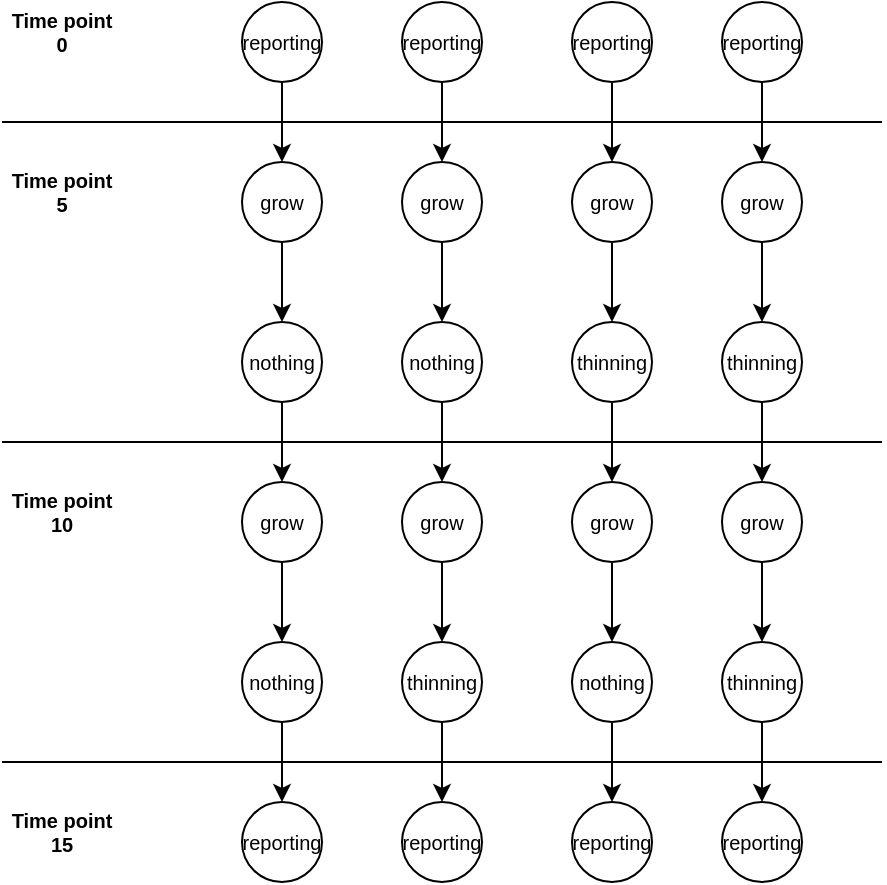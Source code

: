 <mxfile version="16.1.2" type="device"><diagram id="RJwxZFsEJczWpkHieSgf" name="Page-1"><mxGraphModel dx="1102" dy="865" grid="1" gridSize="10" guides="1" tooltips="1" connect="1" arrows="1" fold="1" page="1" pageScale="1" pageWidth="850" pageHeight="1100" math="0" shadow="0"><root><mxCell id="0"/><mxCell id="1" parent="0"/><mxCell id="HszqTKQb1LKu5qHj1FpW-31" style="edgeStyle=orthogonalEdgeStyle;rounded=0;orthogonalLoop=1;jettySize=auto;html=1;fontSize=10;" parent="1" source="HszqTKQb1LKu5qHj1FpW-1" target="HszqTKQb1LKu5qHj1FpW-9" edge="1"><mxGeometry relative="1" as="geometry"/></mxCell><mxCell id="HszqTKQb1LKu5qHj1FpW-1" value="grow" style="ellipse;whiteSpace=wrap;html=1;aspect=fixed;fontSize=10;" parent="1" vertex="1"><mxGeometry x="240" y="200" width="40" height="40" as="geometry"/></mxCell><mxCell id="HszqTKQb1LKu5qHj1FpW-22" style="edgeStyle=orthogonalEdgeStyle;rounded=0;orthogonalLoop=1;jettySize=auto;html=1;exitX=0.5;exitY=1;exitDx=0;exitDy=0;fontSize=10;" parent="1" source="HszqTKQb1LKu5qHj1FpW-9" target="HszqTKQb1LKu5qHj1FpW-12" edge="1"><mxGeometry relative="1" as="geometry"/></mxCell><mxCell id="HszqTKQb1LKu5qHj1FpW-9" value="nothing" style="ellipse;whiteSpace=wrap;html=1;aspect=fixed;fontSize=10;" parent="1" vertex="1"><mxGeometry x="240" y="280" width="40" height="40" as="geometry"/></mxCell><mxCell id="HszqTKQb1LKu5qHj1FpW-17" style="edgeStyle=orthogonalEdgeStyle;rounded=0;orthogonalLoop=1;jettySize=auto;html=1;fontSize=10;" parent="1" source="HszqTKQb1LKu5qHj1FpW-12" target="HszqTKQb1LKu5qHj1FpW-16" edge="1"><mxGeometry relative="1" as="geometry"/></mxCell><mxCell id="HszqTKQb1LKu5qHj1FpW-12" value="grow" style="ellipse;whiteSpace=wrap;html=1;aspect=fixed;fontSize=10;" parent="1" vertex="1"><mxGeometry x="240" y="360" width="40" height="40" as="geometry"/></mxCell><mxCell id="HszqTKQb1LKu5qHj1FpW-27" style="edgeStyle=orthogonalEdgeStyle;rounded=0;orthogonalLoop=1;jettySize=auto;html=1;exitX=0.5;exitY=1;exitDx=0;exitDy=0;fontSize=10;" parent="1" source="HszqTKQb1LKu5qHj1FpW-16" target="HszqTKQb1LKu5qHj1FpW-23" edge="1"><mxGeometry relative="1" as="geometry"/></mxCell><mxCell id="HszqTKQb1LKu5qHj1FpW-16" value="nothing" style="ellipse;whiteSpace=wrap;html=1;aspect=fixed;fontSize=10;" parent="1" vertex="1"><mxGeometry x="240" y="440" width="40" height="40" as="geometry"/></mxCell><mxCell id="HszqTKQb1LKu5qHj1FpW-23" value="reporting" style="ellipse;whiteSpace=wrap;html=1;aspect=fixed;fontSize=10;" parent="1" vertex="1"><mxGeometry x="240" y="520" width="40" height="40" as="geometry"/></mxCell><mxCell id="HszqTKQb1LKu5qHj1FpW-34" style="edgeStyle=orthogonalEdgeStyle;rounded=0;orthogonalLoop=1;jettySize=auto;html=1;exitX=0.5;exitY=1;exitDx=0;exitDy=0;fontSize=10;" parent="1" source="HszqTKQb1LKu5qHj1FpW-33" target="HszqTKQb1LKu5qHj1FpW-1" edge="1"><mxGeometry relative="1" as="geometry"/></mxCell><mxCell id="HszqTKQb1LKu5qHj1FpW-33" value="reporting" style="ellipse;whiteSpace=wrap;html=1;aspect=fixed;fontSize=10;" parent="1" vertex="1"><mxGeometry x="240" y="120" width="40" height="40" as="geometry"/></mxCell><mxCell id="HszqTKQb1LKu5qHj1FpW-35" value="" style="endArrow=none;html=1;rounded=0;fontSize=10;" parent="1" edge="1"><mxGeometry width="50" height="50" relative="1" as="geometry"><mxPoint x="120" y="180" as="sourcePoint"/><mxPoint x="560" y="180" as="targetPoint"/></mxGeometry></mxCell><mxCell id="HszqTKQb1LKu5qHj1FpW-36" value="" style="endArrow=none;html=1;rounded=0;fontSize=10;" parent="1" edge="1"><mxGeometry width="50" height="50" relative="1" as="geometry"><mxPoint x="120" y="340" as="sourcePoint"/><mxPoint x="560" y="340" as="targetPoint"/></mxGeometry></mxCell><mxCell id="HszqTKQb1LKu5qHj1FpW-37" value="" style="endArrow=none;html=1;rounded=0;fontSize=10;" parent="1" edge="1"><mxGeometry width="50" height="50" relative="1" as="geometry"><mxPoint x="120" y="500" as="sourcePoint"/><mxPoint x="560" y="500" as="targetPoint"/></mxGeometry></mxCell><mxCell id="HszqTKQb1LKu5qHj1FpW-38" value="Time point&lt;br&gt;0" style="text;html=1;strokeColor=none;fillColor=none;align=center;verticalAlign=middle;whiteSpace=wrap;rounded=0;fontSize=10;fontStyle=1" parent="1" vertex="1"><mxGeometry x="120" y="120" width="60" height="30" as="geometry"/></mxCell><mxCell id="HszqTKQb1LKu5qHj1FpW-39" value="Time point&lt;br&gt;5" style="text;html=1;strokeColor=none;fillColor=none;align=center;verticalAlign=middle;whiteSpace=wrap;rounded=0;fontSize=10;fontStyle=1" parent="1" vertex="1"><mxGeometry x="120" y="200" width="60" height="30" as="geometry"/></mxCell><mxCell id="HszqTKQb1LKu5qHj1FpW-40" value="Time point 10" style="text;html=1;strokeColor=none;fillColor=none;align=center;verticalAlign=middle;whiteSpace=wrap;rounded=0;fontSize=10;fontStyle=1" parent="1" vertex="1"><mxGeometry x="120" y="360" width="60" height="30" as="geometry"/></mxCell><mxCell id="HszqTKQb1LKu5qHj1FpW-41" value="Time point&lt;br&gt;15" style="text;html=1;strokeColor=none;fillColor=none;align=center;verticalAlign=middle;whiteSpace=wrap;rounded=0;fontSize=10;fontStyle=1" parent="1" vertex="1"><mxGeometry x="120" y="520" width="60" height="30" as="geometry"/></mxCell><mxCell id="HszqTKQb1LKu5qHj1FpW-77" style="edgeStyle=orthogonalEdgeStyle;rounded=0;orthogonalLoop=1;jettySize=auto;html=1;fontSize=10;" parent="1" source="HszqTKQb1LKu5qHj1FpW-78" target="HszqTKQb1LKu5qHj1FpW-80" edge="1"><mxGeometry relative="1" as="geometry"/></mxCell><mxCell id="HszqTKQb1LKu5qHj1FpW-78" value="grow" style="ellipse;whiteSpace=wrap;html=1;aspect=fixed;fontSize=10;" parent="1" vertex="1"><mxGeometry x="320" y="200" width="40" height="40" as="geometry"/></mxCell><mxCell id="HszqTKQb1LKu5qHj1FpW-79" style="edgeStyle=orthogonalEdgeStyle;rounded=0;orthogonalLoop=1;jettySize=auto;html=1;exitX=0.5;exitY=1;exitDx=0;exitDy=0;fontSize=10;" parent="1" source="HszqTKQb1LKu5qHj1FpW-80" target="HszqTKQb1LKu5qHj1FpW-82" edge="1"><mxGeometry relative="1" as="geometry"/></mxCell><mxCell id="HszqTKQb1LKu5qHj1FpW-80" value="nothing" style="ellipse;whiteSpace=wrap;html=1;aspect=fixed;fontSize=10;" parent="1" vertex="1"><mxGeometry x="320" y="280" width="40" height="40" as="geometry"/></mxCell><mxCell id="HszqTKQb1LKu5qHj1FpW-81" style="edgeStyle=orthogonalEdgeStyle;rounded=0;orthogonalLoop=1;jettySize=auto;html=1;fontSize=10;" parent="1" source="HszqTKQb1LKu5qHj1FpW-82" target="HszqTKQb1LKu5qHj1FpW-84" edge="1"><mxGeometry relative="1" as="geometry"/></mxCell><mxCell id="HszqTKQb1LKu5qHj1FpW-82" value="grow" style="ellipse;whiteSpace=wrap;html=1;aspect=fixed;fontSize=10;" parent="1" vertex="1"><mxGeometry x="320" y="360" width="40" height="40" as="geometry"/></mxCell><mxCell id="HszqTKQb1LKu5qHj1FpW-83" style="edgeStyle=orthogonalEdgeStyle;rounded=0;orthogonalLoop=1;jettySize=auto;html=1;exitX=0.5;exitY=1;exitDx=0;exitDy=0;fontSize=10;" parent="1" source="HszqTKQb1LKu5qHj1FpW-84" target="HszqTKQb1LKu5qHj1FpW-85" edge="1"><mxGeometry relative="1" as="geometry"/></mxCell><mxCell id="HszqTKQb1LKu5qHj1FpW-84" value="thinning" style="ellipse;whiteSpace=wrap;html=1;aspect=fixed;fontSize=10;" parent="1" vertex="1"><mxGeometry x="320" y="440" width="40" height="40" as="geometry"/></mxCell><mxCell id="HszqTKQb1LKu5qHj1FpW-85" value="reporting" style="ellipse;whiteSpace=wrap;html=1;aspect=fixed;fontSize=10;" parent="1" vertex="1"><mxGeometry x="320" y="520" width="40" height="40" as="geometry"/></mxCell><mxCell id="HszqTKQb1LKu5qHj1FpW-86" style="edgeStyle=orthogonalEdgeStyle;rounded=0;orthogonalLoop=1;jettySize=auto;html=1;exitX=0.5;exitY=1;exitDx=0;exitDy=0;fontSize=10;" parent="1" source="HszqTKQb1LKu5qHj1FpW-87" target="HszqTKQb1LKu5qHj1FpW-78" edge="1"><mxGeometry relative="1" as="geometry"/></mxCell><mxCell id="HszqTKQb1LKu5qHj1FpW-87" value="reporting" style="ellipse;whiteSpace=wrap;html=1;aspect=fixed;fontSize=10;" parent="1" vertex="1"><mxGeometry x="320" y="120" width="40" height="40" as="geometry"/></mxCell><mxCell id="HszqTKQb1LKu5qHj1FpW-88" style="edgeStyle=orthogonalEdgeStyle;rounded=0;orthogonalLoop=1;jettySize=auto;html=1;fontSize=10;" parent="1" source="HszqTKQb1LKu5qHj1FpW-89" target="HszqTKQb1LKu5qHj1FpW-91" edge="1"><mxGeometry relative="1" as="geometry"/></mxCell><mxCell id="HszqTKQb1LKu5qHj1FpW-89" value="grow" style="ellipse;whiteSpace=wrap;html=1;aspect=fixed;fontSize=10;" parent="1" vertex="1"><mxGeometry x="405" y="200" width="40" height="40" as="geometry"/></mxCell><mxCell id="HszqTKQb1LKu5qHj1FpW-90" style="edgeStyle=orthogonalEdgeStyle;rounded=0;orthogonalLoop=1;jettySize=auto;html=1;exitX=0.5;exitY=1;exitDx=0;exitDy=0;fontSize=10;" parent="1" source="HszqTKQb1LKu5qHj1FpW-91" target="HszqTKQb1LKu5qHj1FpW-93" edge="1"><mxGeometry relative="1" as="geometry"/></mxCell><mxCell id="HszqTKQb1LKu5qHj1FpW-91" value="thinning" style="ellipse;whiteSpace=wrap;html=1;aspect=fixed;fontSize=10;" parent="1" vertex="1"><mxGeometry x="405" y="280" width="40" height="40" as="geometry"/></mxCell><mxCell id="HszqTKQb1LKu5qHj1FpW-92" style="edgeStyle=orthogonalEdgeStyle;rounded=0;orthogonalLoop=1;jettySize=auto;html=1;fontSize=10;" parent="1" source="HszqTKQb1LKu5qHj1FpW-93" target="HszqTKQb1LKu5qHj1FpW-95" edge="1"><mxGeometry relative="1" as="geometry"/></mxCell><mxCell id="HszqTKQb1LKu5qHj1FpW-93" value="grow" style="ellipse;whiteSpace=wrap;html=1;aspect=fixed;fontSize=10;" parent="1" vertex="1"><mxGeometry x="405" y="360" width="40" height="40" as="geometry"/></mxCell><mxCell id="HszqTKQb1LKu5qHj1FpW-94" style="edgeStyle=orthogonalEdgeStyle;rounded=0;orthogonalLoop=1;jettySize=auto;html=1;exitX=0.5;exitY=1;exitDx=0;exitDy=0;fontSize=10;" parent="1" source="HszqTKQb1LKu5qHj1FpW-95" target="HszqTKQb1LKu5qHj1FpW-96" edge="1"><mxGeometry relative="1" as="geometry"/></mxCell><mxCell id="HszqTKQb1LKu5qHj1FpW-95" value="nothing" style="ellipse;whiteSpace=wrap;html=1;aspect=fixed;fontSize=10;" parent="1" vertex="1"><mxGeometry x="405" y="440" width="40" height="40" as="geometry"/></mxCell><mxCell id="HszqTKQb1LKu5qHj1FpW-96" value="reporting" style="ellipse;whiteSpace=wrap;html=1;aspect=fixed;fontSize=10;" parent="1" vertex="1"><mxGeometry x="405" y="520" width="40" height="40" as="geometry"/></mxCell><mxCell id="HszqTKQb1LKu5qHj1FpW-97" style="edgeStyle=orthogonalEdgeStyle;rounded=0;orthogonalLoop=1;jettySize=auto;html=1;exitX=0.5;exitY=1;exitDx=0;exitDy=0;fontSize=10;" parent="1" source="HszqTKQb1LKu5qHj1FpW-98" target="HszqTKQb1LKu5qHj1FpW-89" edge="1"><mxGeometry relative="1" as="geometry"/></mxCell><mxCell id="HszqTKQb1LKu5qHj1FpW-98" value="reporting" style="ellipse;whiteSpace=wrap;html=1;aspect=fixed;fontSize=10;" parent="1" vertex="1"><mxGeometry x="405" y="120" width="40" height="40" as="geometry"/></mxCell><mxCell id="HszqTKQb1LKu5qHj1FpW-99" style="edgeStyle=orthogonalEdgeStyle;rounded=0;orthogonalLoop=1;jettySize=auto;html=1;fontSize=10;" parent="1" source="HszqTKQb1LKu5qHj1FpW-100" target="HszqTKQb1LKu5qHj1FpW-102" edge="1"><mxGeometry relative="1" as="geometry"/></mxCell><mxCell id="HszqTKQb1LKu5qHj1FpW-100" value="grow" style="ellipse;whiteSpace=wrap;html=1;aspect=fixed;fontSize=10;" parent="1" vertex="1"><mxGeometry x="480" y="200" width="40" height="40" as="geometry"/></mxCell><mxCell id="HszqTKQb1LKu5qHj1FpW-101" style="edgeStyle=orthogonalEdgeStyle;rounded=0;orthogonalLoop=1;jettySize=auto;html=1;exitX=0.5;exitY=1;exitDx=0;exitDy=0;fontSize=10;" parent="1" source="HszqTKQb1LKu5qHj1FpW-102" target="HszqTKQb1LKu5qHj1FpW-104" edge="1"><mxGeometry relative="1" as="geometry"/></mxCell><mxCell id="HszqTKQb1LKu5qHj1FpW-102" value="thinning" style="ellipse;whiteSpace=wrap;html=1;aspect=fixed;fontSize=10;" parent="1" vertex="1"><mxGeometry x="480" y="280" width="40" height="40" as="geometry"/></mxCell><mxCell id="HszqTKQb1LKu5qHj1FpW-103" style="edgeStyle=orthogonalEdgeStyle;rounded=0;orthogonalLoop=1;jettySize=auto;html=1;fontSize=10;" parent="1" source="HszqTKQb1LKu5qHj1FpW-104" target="HszqTKQb1LKu5qHj1FpW-106" edge="1"><mxGeometry relative="1" as="geometry"/></mxCell><mxCell id="HszqTKQb1LKu5qHj1FpW-104" value="grow" style="ellipse;whiteSpace=wrap;html=1;aspect=fixed;fontSize=10;" parent="1" vertex="1"><mxGeometry x="480" y="360" width="40" height="40" as="geometry"/></mxCell><mxCell id="HszqTKQb1LKu5qHj1FpW-105" style="edgeStyle=orthogonalEdgeStyle;rounded=0;orthogonalLoop=1;jettySize=auto;html=1;exitX=0.5;exitY=1;exitDx=0;exitDy=0;fontSize=10;" parent="1" source="HszqTKQb1LKu5qHj1FpW-106" target="HszqTKQb1LKu5qHj1FpW-107" edge="1"><mxGeometry relative="1" as="geometry"/></mxCell><mxCell id="HszqTKQb1LKu5qHj1FpW-106" value="thinning" style="ellipse;whiteSpace=wrap;html=1;aspect=fixed;fontSize=10;" parent="1" vertex="1"><mxGeometry x="480" y="440" width="40" height="40" as="geometry"/></mxCell><mxCell id="HszqTKQb1LKu5qHj1FpW-107" value="reporting" style="ellipse;whiteSpace=wrap;html=1;aspect=fixed;fontSize=10;" parent="1" vertex="1"><mxGeometry x="480" y="520" width="40" height="40" as="geometry"/></mxCell><mxCell id="HszqTKQb1LKu5qHj1FpW-108" style="edgeStyle=orthogonalEdgeStyle;rounded=0;orthogonalLoop=1;jettySize=auto;html=1;exitX=0.5;exitY=1;exitDx=0;exitDy=0;fontSize=10;" parent="1" source="HszqTKQb1LKu5qHj1FpW-109" target="HszqTKQb1LKu5qHj1FpW-100" edge="1"><mxGeometry relative="1" as="geometry"/></mxCell><mxCell id="HszqTKQb1LKu5qHj1FpW-109" value="reporting" style="ellipse;whiteSpace=wrap;html=1;aspect=fixed;fontSize=10;" parent="1" vertex="1"><mxGeometry x="480" y="120" width="40" height="40" as="geometry"/></mxCell></root></mxGraphModel></diagram></mxfile>